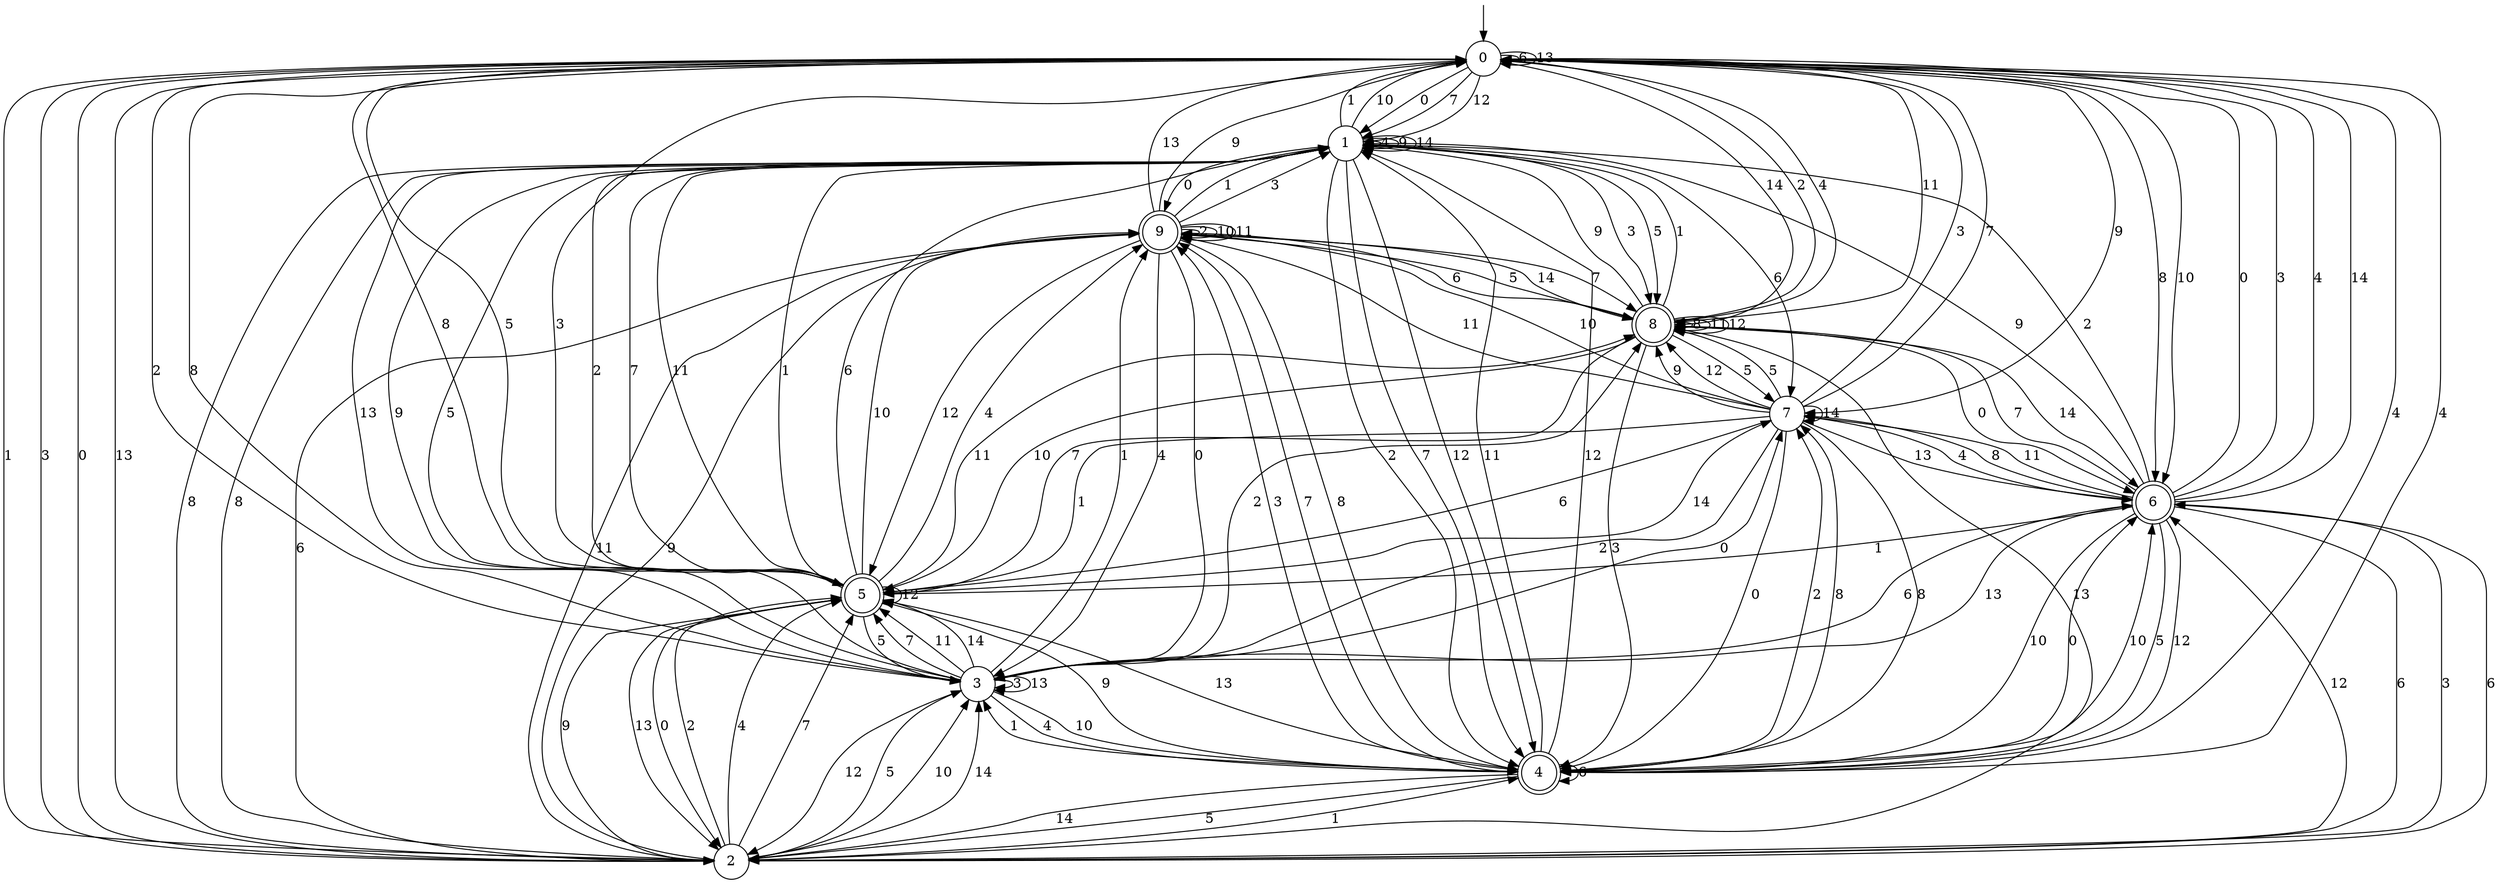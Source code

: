 digraph g {

	s0 [shape="circle" label="0"];
	s1 [shape="circle" label="1"];
	s2 [shape="circle" label="2"];
	s3 [shape="circle" label="3"];
	s4 [shape="doublecircle" label="4"];
	s5 [shape="doublecircle" label="5"];
	s6 [shape="doublecircle" label="6"];
	s7 [shape="circle" label="7"];
	s8 [shape="doublecircle" label="8"];
	s9 [shape="doublecircle" label="9"];
	s0 -> s1 [label="0"];
	s0 -> s2 [label="1"];
	s0 -> s3 [label="2"];
	s0 -> s2 [label="3"];
	s0 -> s4 [label="4"];
	s0 -> s5 [label="5"];
	s0 -> s0 [label="6"];
	s0 -> s1 [label="7"];
	s0 -> s6 [label="8"];
	s0 -> s7 [label="9"];
	s0 -> s6 [label="10"];
	s0 -> s8 [label="11"];
	s0 -> s1 [label="12"];
	s0 -> s0 [label="13"];
	s0 -> s8 [label="14"];
	s1 -> s9 [label="0"];
	s1 -> s0 [label="1"];
	s1 -> s4 [label="2"];
	s1 -> s8 [label="3"];
	s1 -> s1 [label="4"];
	s1 -> s8 [label="5"];
	s1 -> s7 [label="6"];
	s1 -> s4 [label="7"];
	s1 -> s2 [label="8"];
	s1 -> s1 [label="9"];
	s1 -> s0 [label="10"];
	s1 -> s5 [label="11"];
	s1 -> s4 [label="12"];
	s1 -> s3 [label="13"];
	s1 -> s1 [label="14"];
	s2 -> s0 [label="0"];
	s2 -> s4 [label="1"];
	s2 -> s5 [label="2"];
	s2 -> s6 [label="3"];
	s2 -> s5 [label="4"];
	s2 -> s3 [label="5"];
	s2 -> s6 [label="6"];
	s2 -> s5 [label="7"];
	s2 -> s1 [label="8"];
	s2 -> s9 [label="9"];
	s2 -> s3 [label="10"];
	s2 -> s9 [label="11"];
	s2 -> s6 [label="12"];
	s2 -> s0 [label="13"];
	s2 -> s3 [label="14"];
	s3 -> s7 [label="0"];
	s3 -> s9 [label="1"];
	s3 -> s8 [label="2"];
	s3 -> s3 [label="3"];
	s3 -> s4 [label="4"];
	s3 -> s1 [label="5"];
	s3 -> s6 [label="6"];
	s3 -> s5 [label="7"];
	s3 -> s0 [label="8"];
	s3 -> s1 [label="9"];
	s3 -> s4 [label="10"];
	s3 -> s5 [label="11"];
	s3 -> s2 [label="12"];
	s3 -> s3 [label="13"];
	s3 -> s5 [label="14"];
	s4 -> s6 [label="0"];
	s4 -> s3 [label="1"];
	s4 -> s7 [label="2"];
	s4 -> s9 [label="3"];
	s4 -> s0 [label="4"];
	s4 -> s2 [label="5"];
	s4 -> s4 [label="6"];
	s4 -> s9 [label="7"];
	s4 -> s7 [label="8"];
	s4 -> s5 [label="9"];
	s4 -> s6 [label="10"];
	s4 -> s1 [label="11"];
	s4 -> s1 [label="12"];
	s4 -> s5 [label="13"];
	s4 -> s2 [label="14"];
	s5 -> s2 [label="0"];
	s5 -> s1 [label="1"];
	s5 -> s1 [label="2"];
	s5 -> s0 [label="3"];
	s5 -> s9 [label="4"];
	s5 -> s3 [label="5"];
	s5 -> s1 [label="6"];
	s5 -> s1 [label="7"];
	s5 -> s0 [label="8"];
	s5 -> s2 [label="9"];
	s5 -> s9 [label="10"];
	s5 -> s8 [label="11"];
	s5 -> s5 [label="12"];
	s5 -> s2 [label="13"];
	s5 -> s7 [label="14"];
	s6 -> s0 [label="0"];
	s6 -> s5 [label="1"];
	s6 -> s1 [label="2"];
	s6 -> s0 [label="3"];
	s6 -> s0 [label="4"];
	s6 -> s4 [label="5"];
	s6 -> s2 [label="6"];
	s6 -> s8 [label="7"];
	s6 -> s7 [label="8"];
	s6 -> s1 [label="9"];
	s6 -> s4 [label="10"];
	s6 -> s7 [label="11"];
	s6 -> s4 [label="12"];
	s6 -> s3 [label="13"];
	s6 -> s0 [label="14"];
	s7 -> s4 [label="0"];
	s7 -> s5 [label="1"];
	s7 -> s3 [label="2"];
	s7 -> s0 [label="3"];
	s7 -> s6 [label="4"];
	s7 -> s8 [label="5"];
	s7 -> s5 [label="6"];
	s7 -> s0 [label="7"];
	s7 -> s4 [label="8"];
	s7 -> s8 [label="9"];
	s7 -> s9 [label="10"];
	s7 -> s9 [label="11"];
	s7 -> s8 [label="12"];
	s7 -> s6 [label="13"];
	s7 -> s7 [label="14"];
	s8 -> s6 [label="0"];
	s8 -> s1 [label="1"];
	s8 -> s0 [label="2"];
	s8 -> s4 [label="3"];
	s8 -> s0 [label="4"];
	s8 -> s7 [label="5"];
	s8 -> s9 [label="6"];
	s8 -> s5 [label="7"];
	s8 -> s8 [label="8"];
	s8 -> s1 [label="9"];
	s8 -> s5 [label="10"];
	s8 -> s8 [label="11"];
	s8 -> s8 [label="12"];
	s8 -> s2 [label="13"];
	s8 -> s6 [label="14"];
	s9 -> s3 [label="0"];
	s9 -> s1 [label="1"];
	s9 -> s9 [label="2"];
	s9 -> s1 [label="3"];
	s9 -> s3 [label="4"];
	s9 -> s8 [label="5"];
	s9 -> s2 [label="6"];
	s9 -> s8 [label="7"];
	s9 -> s4 [label="8"];
	s9 -> s0 [label="9"];
	s9 -> s9 [label="10"];
	s9 -> s9 [label="11"];
	s9 -> s5 [label="12"];
	s9 -> s0 [label="13"];
	s9 -> s8 [label="14"];

__start0 [label="" shape="none" width="0" height="0"];
__start0 -> s0;

}
